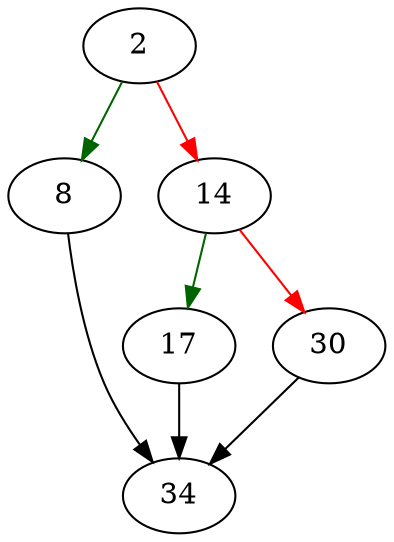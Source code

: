 strict digraph "sqlite3PutVarint" {
	// Node definitions.
	2 [entry=true];
	8;
	14;
	34;
	17;
	30;

	// Edge definitions.
	2 -> 8 [
		color=darkgreen
		cond=true
	];
	2 -> 14 [
		color=red
		cond=false
	];
	8 -> 34;
	14 -> 17 [
		color=darkgreen
		cond=true
	];
	14 -> 30 [
		color=red
		cond=false
	];
	17 -> 34;
	30 -> 34;
}